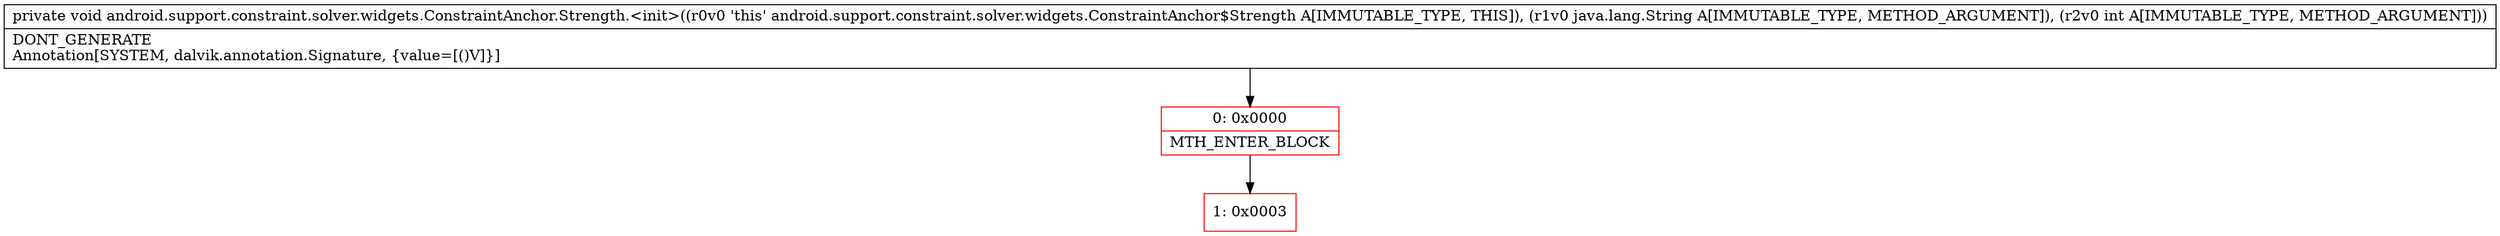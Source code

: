 digraph "CFG forandroid.support.constraint.solver.widgets.ConstraintAnchor.Strength.\<init\>(Ljava\/lang\/String;I)V" {
subgraph cluster_Region_2140201428 {
label = "R(0)";
node [shape=record,color=blue];
}
Node_0 [shape=record,color=red,label="{0\:\ 0x0000|MTH_ENTER_BLOCK\l}"];
Node_1 [shape=record,color=red,label="{1\:\ 0x0003}"];
MethodNode[shape=record,label="{private void android.support.constraint.solver.widgets.ConstraintAnchor.Strength.\<init\>((r0v0 'this' android.support.constraint.solver.widgets.ConstraintAnchor$Strength A[IMMUTABLE_TYPE, THIS]), (r1v0 java.lang.String A[IMMUTABLE_TYPE, METHOD_ARGUMENT]), (r2v0 int A[IMMUTABLE_TYPE, METHOD_ARGUMENT]))  | DONT_GENERATE\lAnnotation[SYSTEM, dalvik.annotation.Signature, \{value=[()V]\}]\l}"];
MethodNode -> Node_0;
Node_0 -> Node_1;
}


